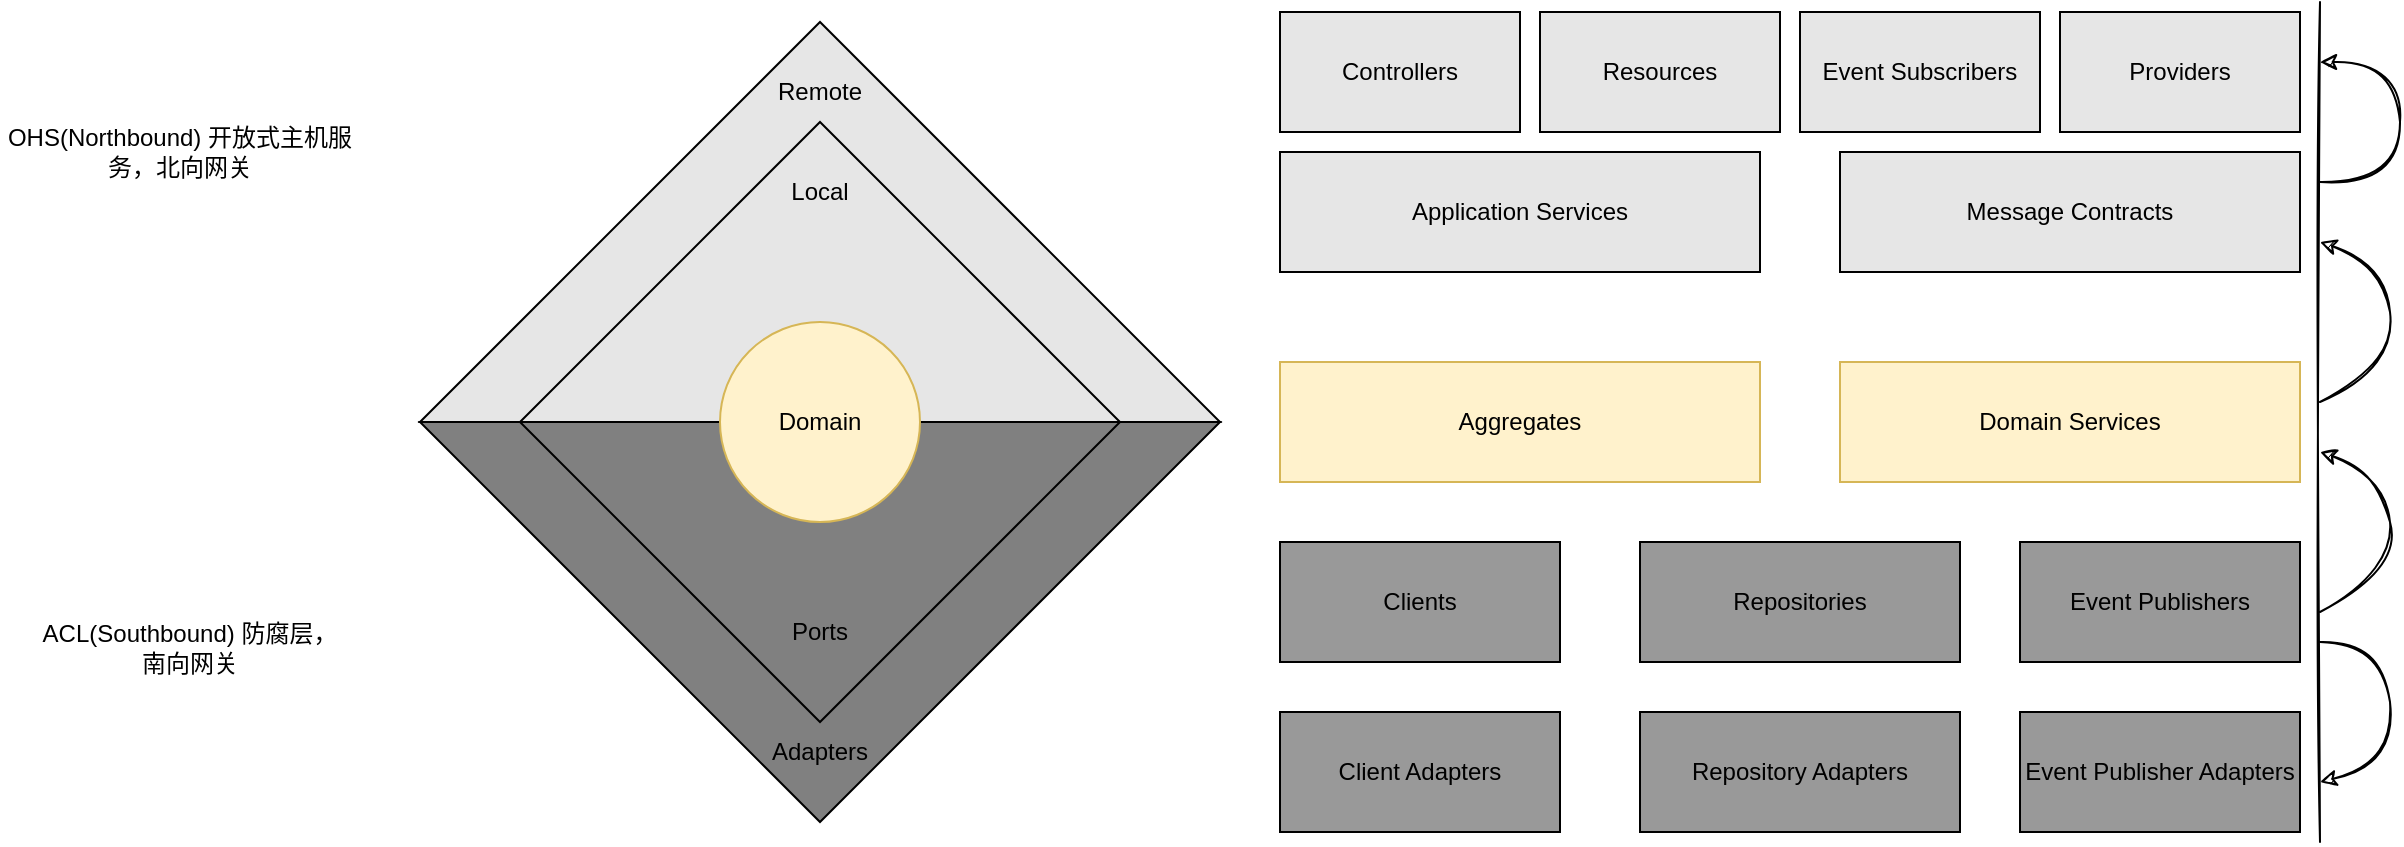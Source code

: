 <mxfile version="17.1.0" type="github">
  <diagram id="EE5q9Zw0YjwjQQa2TiFf" name="Page-1">
    <mxGraphModel dx="1038" dy="539" grid="1" gridSize="10" guides="1" tooltips="1" connect="1" arrows="1" fold="1" page="1" pageScale="1" pageWidth="827" pageHeight="1169" math="0" shadow="0">
      <root>
        <mxCell id="0" />
        <mxCell id="1" parent="0" />
        <mxCell id="SJcmdIhSEkrMvVB994n2-13" value="" style="triangle;whiteSpace=wrap;html=1;sketch=0;rotation=-90;fillColor=#E6E6E6;" vertex="1" parent="1">
          <mxGeometry x="310" y="-50" width="200" height="400" as="geometry" />
        </mxCell>
        <mxCell id="SJcmdIhSEkrMvVB994n2-14" value="" style="triangle;whiteSpace=wrap;html=1;sketch=0;rotation=90;fillColor=#808080;" vertex="1" parent="1">
          <mxGeometry x="310" y="150" width="200" height="400" as="geometry" />
        </mxCell>
        <mxCell id="SJcmdIhSEkrMvVB994n2-15" value="" style="triangle;whiteSpace=wrap;html=1;sketch=0;rotation=-90;fillColor=#E6E6E6;" vertex="1" parent="1">
          <mxGeometry x="335" y="25" width="150" height="300" as="geometry" />
        </mxCell>
        <mxCell id="SJcmdIhSEkrMvVB994n2-16" value="" style="triangle;whiteSpace=wrap;html=1;sketch=0;rotation=90;fillColor=#808080;" vertex="1" parent="1">
          <mxGeometry x="335" y="175" width="150" height="300" as="geometry" />
        </mxCell>
        <mxCell id="SJcmdIhSEkrMvVB994n2-18" value="" style="ellipse;whiteSpace=wrap;html=1;aspect=fixed;sketch=0;fillColor=#fff2cc;strokeColor=#d6b656;" vertex="1" parent="1">
          <mxGeometry x="360" y="200" width="100" height="100" as="geometry" />
        </mxCell>
        <mxCell id="SJcmdIhSEkrMvVB994n2-19" value="Remote" style="text;html=1;strokeColor=none;fillColor=none;align=center;verticalAlign=middle;whiteSpace=wrap;rounded=0;sketch=0;" vertex="1" parent="1">
          <mxGeometry x="380" y="70" width="60" height="30" as="geometry" />
        </mxCell>
        <mxCell id="SJcmdIhSEkrMvVB994n2-20" value="Local" style="text;html=1;strokeColor=none;fillColor=none;align=center;verticalAlign=middle;whiteSpace=wrap;rounded=0;sketch=0;" vertex="1" parent="1">
          <mxGeometry x="380" y="120" width="60" height="30" as="geometry" />
        </mxCell>
        <mxCell id="SJcmdIhSEkrMvVB994n2-21" value="Domain" style="text;html=1;strokeColor=none;fillColor=none;align=center;verticalAlign=middle;whiteSpace=wrap;rounded=0;sketch=0;" vertex="1" parent="1">
          <mxGeometry x="380" y="235" width="60" height="30" as="geometry" />
        </mxCell>
        <mxCell id="SJcmdIhSEkrMvVB994n2-22" value="Ports" style="text;html=1;strokeColor=none;fillColor=none;align=center;verticalAlign=middle;whiteSpace=wrap;rounded=0;sketch=0;" vertex="1" parent="1">
          <mxGeometry x="380" y="340" width="60" height="30" as="geometry" />
        </mxCell>
        <mxCell id="SJcmdIhSEkrMvVB994n2-23" value="Adapters" style="text;html=1;strokeColor=none;fillColor=none;align=center;verticalAlign=middle;whiteSpace=wrap;rounded=0;sketch=0;" vertex="1" parent="1">
          <mxGeometry x="380" y="400" width="60" height="30" as="geometry" />
        </mxCell>
        <mxCell id="SJcmdIhSEkrMvVB994n2-24" value="Aggregates" style="rounded=0;whiteSpace=wrap;html=1;sketch=0;fillColor=#fff2cc;strokeColor=#d6b656;" vertex="1" parent="1">
          <mxGeometry x="640" y="220" width="240" height="60" as="geometry" />
        </mxCell>
        <mxCell id="SJcmdIhSEkrMvVB994n2-25" value="Domain Services" style="rounded=0;whiteSpace=wrap;html=1;sketch=0;fillColor=#fff2cc;strokeColor=#d6b656;" vertex="1" parent="1">
          <mxGeometry x="920" y="220" width="230" height="60" as="geometry" />
        </mxCell>
        <mxCell id="SJcmdIhSEkrMvVB994n2-26" value="Controllers" style="rounded=0;whiteSpace=wrap;html=1;sketch=0;fillColor=#E6E6E6;" vertex="1" parent="1">
          <mxGeometry x="640" y="45" width="120" height="60" as="geometry" />
        </mxCell>
        <mxCell id="SJcmdIhSEkrMvVB994n2-27" value="Resources" style="rounded=0;whiteSpace=wrap;html=1;sketch=0;fillColor=#E6E6E6;" vertex="1" parent="1">
          <mxGeometry x="770" y="45" width="120" height="60" as="geometry" />
        </mxCell>
        <mxCell id="SJcmdIhSEkrMvVB994n2-28" value="Event Subscribers" style="rounded=0;whiteSpace=wrap;html=1;sketch=0;fillColor=#E6E6E6;" vertex="1" parent="1">
          <mxGeometry x="900" y="45" width="120" height="60" as="geometry" />
        </mxCell>
        <mxCell id="SJcmdIhSEkrMvVB994n2-29" value="Providers" style="rounded=0;whiteSpace=wrap;html=1;sketch=0;fillColor=#E6E6E6;" vertex="1" parent="1">
          <mxGeometry x="1030" y="45" width="120" height="60" as="geometry" />
        </mxCell>
        <mxCell id="SJcmdIhSEkrMvVB994n2-30" value="Application Services" style="rounded=0;whiteSpace=wrap;html=1;sketch=0;fillColor=#E6E6E6;" vertex="1" parent="1">
          <mxGeometry x="640" y="115" width="240" height="60" as="geometry" />
        </mxCell>
        <mxCell id="SJcmdIhSEkrMvVB994n2-31" value="Message Contracts" style="rounded=0;whiteSpace=wrap;html=1;sketch=0;fillColor=#E6E6E6;" vertex="1" parent="1">
          <mxGeometry x="920" y="115" width="230" height="60" as="geometry" />
        </mxCell>
        <mxCell id="SJcmdIhSEkrMvVB994n2-32" value="Clients" style="rounded=0;whiteSpace=wrap;html=1;sketch=0;fillColor=#999999;" vertex="1" parent="1">
          <mxGeometry x="640" y="310" width="140" height="60" as="geometry" />
        </mxCell>
        <mxCell id="SJcmdIhSEkrMvVB994n2-33" value="Repositories" style="rounded=0;whiteSpace=wrap;html=1;sketch=0;fillColor=#999999;" vertex="1" parent="1">
          <mxGeometry x="820" y="310" width="160" height="60" as="geometry" />
        </mxCell>
        <mxCell id="SJcmdIhSEkrMvVB994n2-34" value="Event Publishers" style="rounded=0;whiteSpace=wrap;html=1;sketch=0;fillColor=#999999;" vertex="1" parent="1">
          <mxGeometry x="1010" y="310" width="140" height="60" as="geometry" />
        </mxCell>
        <mxCell id="SJcmdIhSEkrMvVB994n2-35" value="Client Adapters" style="rounded=0;whiteSpace=wrap;html=1;sketch=0;fillColor=#999999;" vertex="1" parent="1">
          <mxGeometry x="640" y="395" width="140" height="60" as="geometry" />
        </mxCell>
        <mxCell id="SJcmdIhSEkrMvVB994n2-36" value="Repository Adapters" style="rounded=0;whiteSpace=wrap;html=1;sketch=0;fillColor=#999999;" vertex="1" parent="1">
          <mxGeometry x="820" y="395" width="160" height="60" as="geometry" />
        </mxCell>
        <mxCell id="SJcmdIhSEkrMvVB994n2-37" value="Event Publisher Adapters" style="rounded=0;whiteSpace=wrap;html=1;sketch=0;fillColor=#999999;" vertex="1" parent="1">
          <mxGeometry x="1010" y="395" width="140" height="60" as="geometry" />
        </mxCell>
        <mxCell id="SJcmdIhSEkrMvVB994n2-39" value="OHS(Northbound) 开放式主机服务，北向网关" style="text;html=1;strokeColor=none;fillColor=none;align=center;verticalAlign=middle;whiteSpace=wrap;rounded=0;sketch=0;" vertex="1" parent="1">
          <mxGeometry y="70" width="180" height="90" as="geometry" />
        </mxCell>
        <mxCell id="SJcmdIhSEkrMvVB994n2-40" value="ACL(Southbound) 防腐层，南向网关" style="text;html=1;strokeColor=none;fillColor=none;align=center;verticalAlign=middle;whiteSpace=wrap;rounded=0;sketch=0;" vertex="1" parent="1">
          <mxGeometry x="20" y="335" width="150" height="55" as="geometry" />
        </mxCell>
        <mxCell id="SJcmdIhSEkrMvVB994n2-42" value="" style="endArrow=none;html=1;rounded=0;sketch=1;" edge="1" parent="1">
          <mxGeometry width="50" height="50" relative="1" as="geometry">
            <mxPoint x="1160" y="460" as="sourcePoint" />
            <mxPoint x="1160" y="40" as="targetPoint" />
          </mxGeometry>
        </mxCell>
        <mxCell id="SJcmdIhSEkrMvVB994n2-43" value="" style="curved=1;endArrow=classic;html=1;rounded=0;sketch=1;" edge="1" parent="1">
          <mxGeometry width="50" height="50" relative="1" as="geometry">
            <mxPoint x="1160" y="130" as="sourcePoint" />
            <mxPoint x="1160" y="70" as="targetPoint" />
            <Array as="points">
              <mxPoint x="1200" y="130" />
              <mxPoint x="1200" y="70" />
            </Array>
          </mxGeometry>
        </mxCell>
        <mxCell id="SJcmdIhSEkrMvVB994n2-44" value="" style="curved=1;endArrow=classic;html=1;rounded=0;sketch=1;" edge="1" parent="1">
          <mxGeometry width="50" height="50" relative="1" as="geometry">
            <mxPoint x="1160" y="240" as="sourcePoint" />
            <mxPoint x="1160" y="160" as="targetPoint" />
            <Array as="points">
              <mxPoint x="1200" y="220" />
              <mxPoint x="1190" y="170" />
            </Array>
          </mxGeometry>
        </mxCell>
        <mxCell id="SJcmdIhSEkrMvVB994n2-45" value="" style="curved=1;endArrow=classic;html=1;rounded=0;sketch=1;" edge="1" parent="1">
          <mxGeometry width="50" height="50" relative="1" as="geometry">
            <mxPoint x="1160" y="345" as="sourcePoint" />
            <mxPoint x="1160" y="265" as="targetPoint" />
            <Array as="points">
              <mxPoint x="1200" y="325" />
              <mxPoint x="1190" y="275" />
            </Array>
          </mxGeometry>
        </mxCell>
        <mxCell id="SJcmdIhSEkrMvVB994n2-48" value="" style="curved=1;endArrow=classic;html=1;rounded=0;sketch=1;" edge="1" parent="1">
          <mxGeometry width="50" height="50" relative="1" as="geometry">
            <mxPoint x="1160" y="360" as="sourcePoint" />
            <mxPoint x="1160" y="430" as="targetPoint" />
            <Array as="points">
              <mxPoint x="1190" y="360" />
              <mxPoint x="1200" y="420" />
            </Array>
          </mxGeometry>
        </mxCell>
      </root>
    </mxGraphModel>
  </diagram>
</mxfile>

